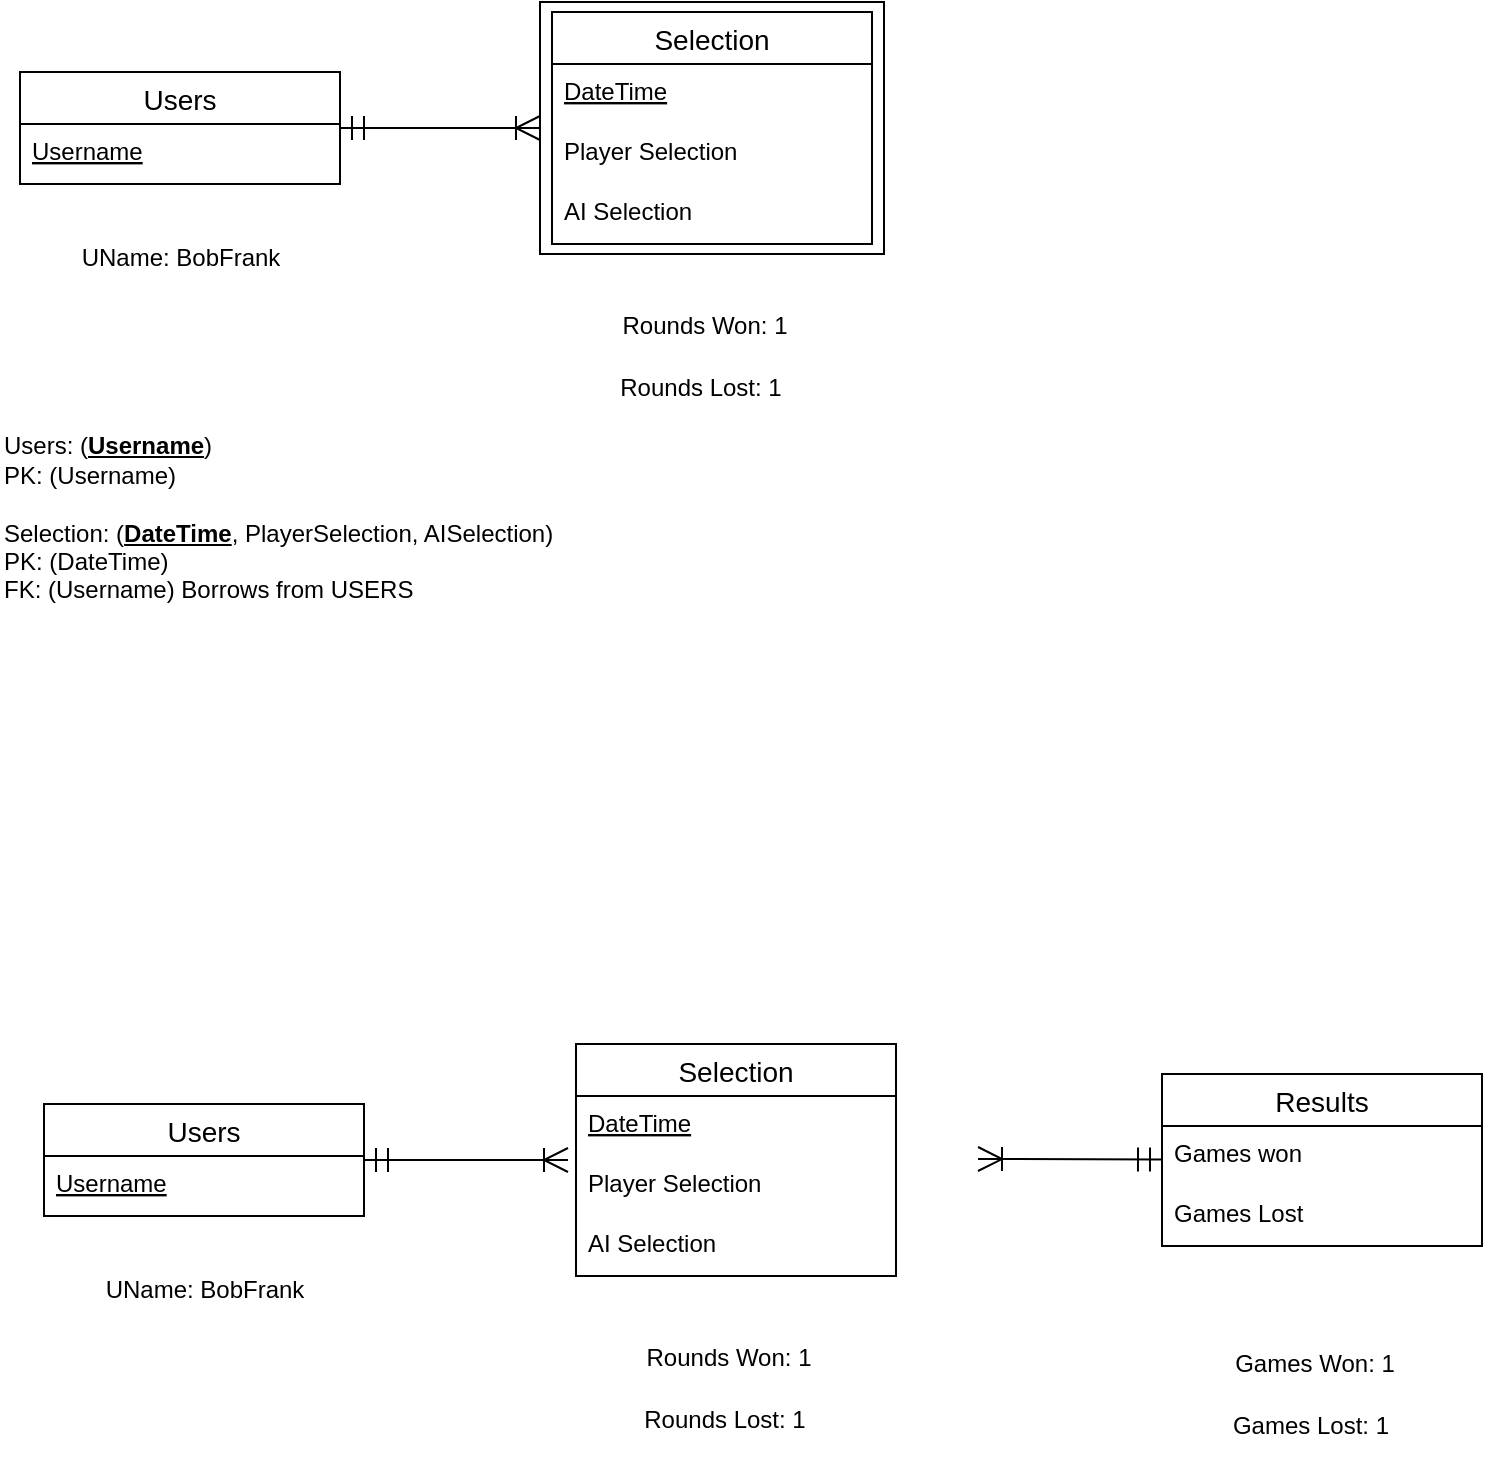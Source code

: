 <mxfile version="13.7.9" type="device"><diagram id="_T79QDrWtVv7_2ml0df6" name="Page-1"><mxGraphModel dx="869" dy="573" grid="0" gridSize="10" guides="1" tooltips="1" connect="1" arrows="1" fold="1" page="1" pageScale="1" pageWidth="850" pageHeight="1100" math="0" shadow="0"><root><mxCell id="0"/><mxCell id="1" parent="0"/><mxCell id="mFq7daE8afdWlIFSheiB-40" value="" style="rounded=0;whiteSpace=wrap;html=1;" vertex="1" parent="1"><mxGeometry x="319" y="9" width="172" height="126" as="geometry"/></mxCell><mxCell id="mFq7daE8afdWlIFSheiB-16" value="" style="endArrow=ERoneToMany;html=1;rounded=0;startArrow=ERmandOne;startFill=0;endSize=10;targetPerimeterSpacing=4;startSize=10;endFill=0;entryX=0;entryY=0.5;entryDx=0;entryDy=0;" edge="1" parent="1" source="mFq7daE8afdWlIFSheiB-2" target="mFq7daE8afdWlIFSheiB-40"><mxGeometry relative="1" as="geometry"><mxPoint x="346" y="189.5" as="sourcePoint"/><mxPoint x="289" y="79" as="targetPoint"/></mxGeometry></mxCell><mxCell id="mFq7daE8afdWlIFSheiB-17" value="" style="endArrow=ERoneToMany;html=1;rounded=0;entryX=1;entryY=0.5;entryDx=0;entryDy=0;startArrow=ERmandOne;startFill=0;endSize=10;targetPerimeterSpacing=4;startSize=10;endFill=0;" edge="1" parent="1" source="mFq7daE8afdWlIFSheiB-6"><mxGeometry relative="1" as="geometry"><mxPoint x="548" y="732.001" as="sourcePoint"/><mxPoint x="538" y="587.5" as="targetPoint"/></mxGeometry></mxCell><mxCell id="mFq7daE8afdWlIFSheiB-22" value="UName: BobFrank" style="text;html=1;strokeColor=none;fillColor=none;align=center;verticalAlign=middle;whiteSpace=wrap;rounded=0;" vertex="1" parent="1"><mxGeometry x="86.5" y="118.5" width="105" height="36" as="geometry"/></mxCell><mxCell id="mFq7daE8afdWlIFSheiB-23" value="Games Won: 1" style="text;html=1;strokeColor=none;fillColor=none;align=center;verticalAlign=middle;whiteSpace=wrap;rounded=0;" vertex="1" parent="1"><mxGeometry x="654" y="672" width="105" height="36" as="geometry"/></mxCell><mxCell id="mFq7daE8afdWlIFSheiB-24" value="Games Lost: 1" style="text;html=1;strokeColor=none;fillColor=none;align=center;verticalAlign=middle;whiteSpace=wrap;rounded=0;" vertex="1" parent="1"><mxGeometry x="652" y="703" width="105" height="36" as="geometry"/></mxCell><mxCell id="mFq7daE8afdWlIFSheiB-25" value="Rounds Won: 1" style="text;html=1;strokeColor=none;fillColor=none;align=center;verticalAlign=middle;whiteSpace=wrap;rounded=0;" vertex="1" parent="1"><mxGeometry x="349" y="152.5" width="105" height="36" as="geometry"/></mxCell><mxCell id="mFq7daE8afdWlIFSheiB-26" value="Rounds Lost: 1" style="text;html=1;strokeColor=none;fillColor=none;align=center;verticalAlign=middle;whiteSpace=wrap;rounded=0;" vertex="1" parent="1"><mxGeometry x="347" y="183.5" width="105" height="36" as="geometry"/></mxCell><mxCell id="mFq7daE8afdWlIFSheiB-2" value="Users" style="swimlane;fontStyle=0;childLayout=stackLayout;horizontal=1;startSize=26;horizontalStack=0;resizeParent=1;resizeParentMax=0;resizeLast=0;collapsible=1;marginBottom=0;align=center;fontSize=14;" vertex="1" parent="1"><mxGeometry x="59" y="44" width="160" height="56" as="geometry"/></mxCell><mxCell id="mFq7daE8afdWlIFSheiB-3" value="Username" style="text;strokeColor=none;fillColor=none;spacingLeft=4;spacingRight=4;overflow=hidden;rotatable=0;points=[[0,0.5],[1,0.5]];portConstraint=eastwest;fontSize=12;fontStyle=4" vertex="1" parent="mFq7daE8afdWlIFSheiB-2"><mxGeometry y="26" width="160" height="30" as="geometry"/></mxCell><mxCell id="mFq7daE8afdWlIFSheiB-10" value="Selection" style="swimlane;fontStyle=0;childLayout=stackLayout;horizontal=1;startSize=26;horizontalStack=0;resizeParent=1;resizeParentMax=0;resizeLast=0;collapsible=1;marginBottom=0;align=center;fontSize=14;" vertex="1" parent="1"><mxGeometry x="325" y="14" width="160" height="116" as="geometry"/></mxCell><mxCell id="mFq7daE8afdWlIFSheiB-28" value="DateTime" style="text;strokeColor=none;fillColor=none;spacingLeft=4;spacingRight=4;overflow=hidden;rotatable=0;points=[[0,0.5],[1,0.5]];portConstraint=eastwest;fontSize=12;fontStyle=4" vertex="1" parent="mFq7daE8afdWlIFSheiB-10"><mxGeometry y="26" width="160" height="30" as="geometry"/></mxCell><mxCell id="mFq7daE8afdWlIFSheiB-7" value="Player Selection" style="text;strokeColor=none;fillColor=none;spacingLeft=4;spacingRight=4;overflow=hidden;rotatable=0;points=[[0,0.5],[1,0.5]];portConstraint=eastwest;fontSize=12;" vertex="1" parent="mFq7daE8afdWlIFSheiB-10"><mxGeometry y="56" width="160" height="30" as="geometry"/></mxCell><mxCell id="mFq7daE8afdWlIFSheiB-20" value="AI Selection" style="text;strokeColor=none;fillColor=none;spacingLeft=4;spacingRight=4;overflow=hidden;rotatable=0;points=[[0,0.5],[1,0.5]];portConstraint=eastwest;fontSize=12;" vertex="1" parent="mFq7daE8afdWlIFSheiB-10"><mxGeometry y="86" width="160" height="30" as="geometry"/></mxCell><mxCell id="mFq7daE8afdWlIFSheiB-29" value="" style="endArrow=ERoneToMany;html=1;rounded=0;startArrow=ERmandOne;startFill=0;endSize=10;targetPerimeterSpacing=4;startSize=10;endFill=0;" edge="1" parent="1" source="mFq7daE8afdWlIFSheiB-33" target="mFq7daE8afdWlIFSheiB-35"><mxGeometry relative="1" as="geometry"><mxPoint x="358" y="705.5" as="sourcePoint"/><mxPoint x="326" y="588" as="targetPoint"/></mxGeometry></mxCell><mxCell id="mFq7daE8afdWlIFSheiB-30" value="UName: BobFrank" style="text;html=1;strokeColor=none;fillColor=none;align=center;verticalAlign=middle;whiteSpace=wrap;rounded=0;" vertex="1" parent="1"><mxGeometry x="98.5" y="634.5" width="105" height="36" as="geometry"/></mxCell><mxCell id="mFq7daE8afdWlIFSheiB-31" value="Rounds Won: 1" style="text;html=1;strokeColor=none;fillColor=none;align=center;verticalAlign=middle;whiteSpace=wrap;rounded=0;" vertex="1" parent="1"><mxGeometry x="361" y="668.5" width="105" height="36" as="geometry"/></mxCell><mxCell id="mFq7daE8afdWlIFSheiB-32" value="Rounds Lost: 1" style="text;html=1;strokeColor=none;fillColor=none;align=center;verticalAlign=middle;whiteSpace=wrap;rounded=0;" vertex="1" parent="1"><mxGeometry x="359" y="699.5" width="105" height="36" as="geometry"/></mxCell><mxCell id="mFq7daE8afdWlIFSheiB-6" value="Results" style="swimlane;fontStyle=0;childLayout=stackLayout;horizontal=1;startSize=26;horizontalStack=0;resizeParent=1;resizeParentMax=0;resizeLast=0;collapsible=1;marginBottom=0;align=center;fontSize=14;" vertex="1" parent="1"><mxGeometry x="630" y="545" width="160" height="86" as="geometry"/></mxCell><mxCell id="mFq7daE8afdWlIFSheiB-8" value="Games won" style="text;strokeColor=none;fillColor=none;spacingLeft=4;spacingRight=4;overflow=hidden;rotatable=0;points=[[0,0.5],[1,0.5]];portConstraint=eastwest;fontSize=12;" vertex="1" parent="mFq7daE8afdWlIFSheiB-6"><mxGeometry y="26" width="160" height="30" as="geometry"/></mxCell><mxCell id="mFq7daE8afdWlIFSheiB-21" value="Games Lost" style="text;strokeColor=none;fillColor=none;spacingLeft=4;spacingRight=4;overflow=hidden;rotatable=0;points=[[0,0.5],[1,0.5]];portConstraint=eastwest;fontSize=12;" vertex="1" parent="mFq7daE8afdWlIFSheiB-6"><mxGeometry y="56" width="160" height="30" as="geometry"/></mxCell><mxCell id="mFq7daE8afdWlIFSheiB-33" value="Users" style="swimlane;fontStyle=0;childLayout=stackLayout;horizontal=1;startSize=26;horizontalStack=0;resizeParent=1;resizeParentMax=0;resizeLast=0;collapsible=1;marginBottom=0;align=center;fontSize=14;" vertex="1" parent="1"><mxGeometry x="71" y="560" width="160" height="56" as="geometry"/></mxCell><mxCell id="mFq7daE8afdWlIFSheiB-34" value="Username" style="text;strokeColor=none;fillColor=none;spacingLeft=4;spacingRight=4;overflow=hidden;rotatable=0;points=[[0,0.5],[1,0.5]];portConstraint=eastwest;fontSize=12;fontStyle=4" vertex="1" parent="mFq7daE8afdWlIFSheiB-33"><mxGeometry y="26" width="160" height="30" as="geometry"/></mxCell><mxCell id="mFq7daE8afdWlIFSheiB-35" value="Selection" style="swimlane;fontStyle=0;childLayout=stackLayout;horizontal=1;startSize=26;horizontalStack=0;resizeParent=1;resizeParentMax=0;resizeLast=0;collapsible=1;marginBottom=0;align=center;fontSize=14;" vertex="1" parent="1"><mxGeometry x="337" y="530" width="160" height="116" as="geometry"/></mxCell><mxCell id="mFq7daE8afdWlIFSheiB-36" value="DateTime" style="text;strokeColor=none;fillColor=none;spacingLeft=4;spacingRight=4;overflow=hidden;rotatable=0;points=[[0,0.5],[1,0.5]];portConstraint=eastwest;fontSize=12;fontStyle=4" vertex="1" parent="mFq7daE8afdWlIFSheiB-35"><mxGeometry y="26" width="160" height="30" as="geometry"/></mxCell><mxCell id="mFq7daE8afdWlIFSheiB-37" value="Player Selection" style="text;strokeColor=none;fillColor=none;spacingLeft=4;spacingRight=4;overflow=hidden;rotatable=0;points=[[0,0.5],[1,0.5]];portConstraint=eastwest;fontSize=12;" vertex="1" parent="mFq7daE8afdWlIFSheiB-35"><mxGeometry y="56" width="160" height="30" as="geometry"/></mxCell><mxCell id="mFq7daE8afdWlIFSheiB-38" value="AI Selection" style="text;strokeColor=none;fillColor=none;spacingLeft=4;spacingRight=4;overflow=hidden;rotatable=0;points=[[0,0.5],[1,0.5]];portConstraint=eastwest;fontSize=12;" vertex="1" parent="mFq7daE8afdWlIFSheiB-35"><mxGeometry y="86" width="160" height="30" as="geometry"/></mxCell><mxCell id="mFq7daE8afdWlIFSheiB-41" value="Users: (&lt;u&gt;&lt;b&gt;Username&lt;/b&gt;&lt;/u&gt;)&lt;br&gt;PK: (Username)&lt;br&gt;&lt;br&gt;Selection: (&lt;u&gt;&lt;b&gt;DateTime&lt;/b&gt;&lt;/u&gt;, PlayerSelection, AISelection)&lt;br&gt;PK: (DateTime)&lt;br&gt;FK: (Username) Borrows from USERS" style="text;html=1;strokeColor=none;fillColor=none;align=left;verticalAlign=middle;whiteSpace=wrap;rounded=0;" vertex="1" parent="1"><mxGeometry x="49" y="219.5" width="448" height="94" as="geometry"/></mxCell></root></mxGraphModel></diagram></mxfile>